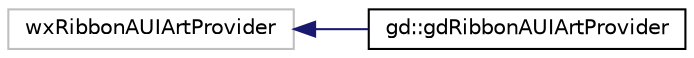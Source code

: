 digraph "Graphical Class Hierarchy"
{
  edge [fontname="Helvetica",fontsize="10",labelfontname="Helvetica",labelfontsize="10"];
  node [fontname="Helvetica",fontsize="10",shape=record];
  rankdir="LR";
  Node1 [label="wxRibbonAUIArtProvider",height=0.2,width=0.4,color="grey75", fillcolor="white", style="filled"];
  Node1 -> Node2 [dir="back",color="midnightblue",fontsize="10",style="solid",fontname="Helvetica"];
  Node2 [label="gd::gdRibbonAUIArtProvider",height=0.2,width=0.4,color="black", fillcolor="white", style="filled",URL="$classgd_1_1gd_ribbon_a_u_i_art_provider.html",tooltip="Internal art provider providing a nice help button instead of the default one. "];
}
